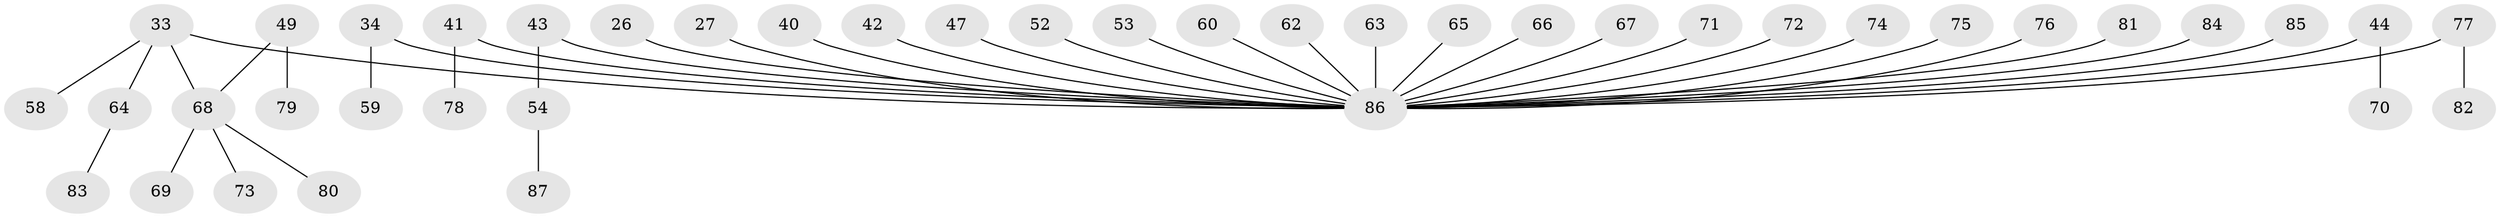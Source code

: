 // original degree distribution, {2: 0.27586206896551724, 6: 0.034482758620689655, 4: 0.06896551724137931, 3: 0.11494252873563218, 5: 0.022988505747126436, 1: 0.4827586206896552}
// Generated by graph-tools (version 1.1) at 2025/52/03/09/25 04:52:31]
// undirected, 43 vertices, 42 edges
graph export_dot {
graph [start="1"]
  node [color=gray90,style=filled];
  26;
  27;
  33;
  34;
  40;
  41;
  42;
  43;
  44;
  47;
  49 [super="+48"];
  52;
  53;
  54;
  58;
  59;
  60;
  62;
  63;
  64;
  65;
  66;
  67;
  68 [super="+39+46+55"];
  69;
  70;
  71;
  72;
  73;
  74;
  75;
  76;
  77;
  78;
  79;
  80;
  81;
  82;
  83;
  84;
  85;
  86 [super="+21+17+37+31+61+29+12+28+32+38+15+18+20+22+23+24"];
  87;
  26 -- 86;
  27 -- 86;
  33 -- 58;
  33 -- 64;
  33 -- 68;
  33 -- 86;
  34 -- 59;
  34 -- 86;
  40 -- 86;
  41 -- 78;
  41 -- 86;
  42 -- 86;
  43 -- 54;
  43 -- 86;
  44 -- 70;
  44 -- 86;
  47 -- 86;
  49 -- 68;
  49 -- 79;
  52 -- 86;
  53 -- 86;
  54 -- 87;
  60 -- 86;
  62 -- 86;
  63 -- 86;
  64 -- 83;
  65 -- 86;
  66 -- 86;
  67 -- 86;
  68 -- 69;
  68 -- 80;
  68 -- 73;
  71 -- 86;
  72 -- 86;
  74 -- 86;
  75 -- 86;
  76 -- 86;
  77 -- 82;
  77 -- 86;
  81 -- 86;
  84 -- 86;
  85 -- 86;
}
